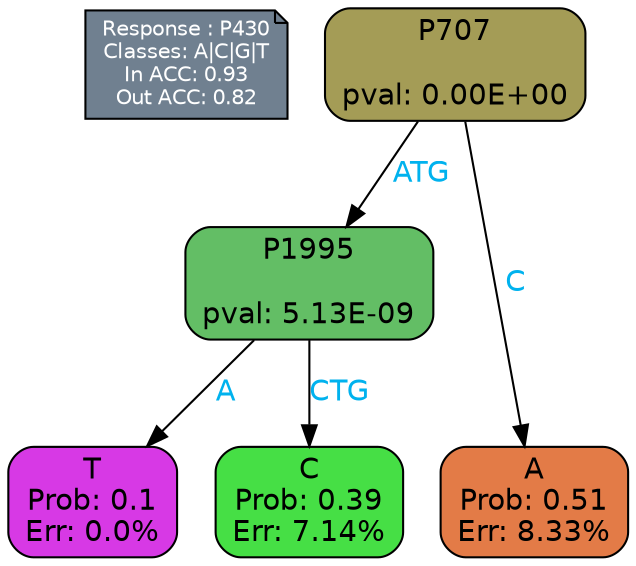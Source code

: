 digraph Tree {
node [shape=box, style="filled, rounded", color="black", fontname=helvetica] ;
graph [ranksep=equally, splines=polylines, bgcolor=transparent, dpi=600] ;
edge [fontname=helvetica] ;
LEGEND [label="Response : P430
Classes: A|C|G|T
In ACC: 0.93
Out ACC: 0.82
",shape=note,align=left,style=filled,fillcolor="slategray",fontcolor="white",fontsize=10];1 [label="P707

pval: 0.00E+00", fillcolor="#a49c56"] ;
2 [label="P1995

pval: 5.13E-09", fillcolor="#63be65"] ;
3 [label="T
Prob: 0.1
Err: 0.0%", fillcolor="#d739e5"] ;
4 [label="C
Prob: 0.39
Err: 7.14%", fillcolor="#46df45"] ;
5 [label="A
Prob: 0.51
Err: 8.33%", fillcolor="#e37b47"] ;
1 -> 2 [label="ATG",fontcolor=deepskyblue2] ;
1 -> 5 [label="C",fontcolor=deepskyblue2] ;
2 -> 3 [label="A",fontcolor=deepskyblue2] ;
2 -> 4 [label="CTG",fontcolor=deepskyblue2] ;
{rank = same; 3;4;5;}{rank = same; LEGEND;1;}}
